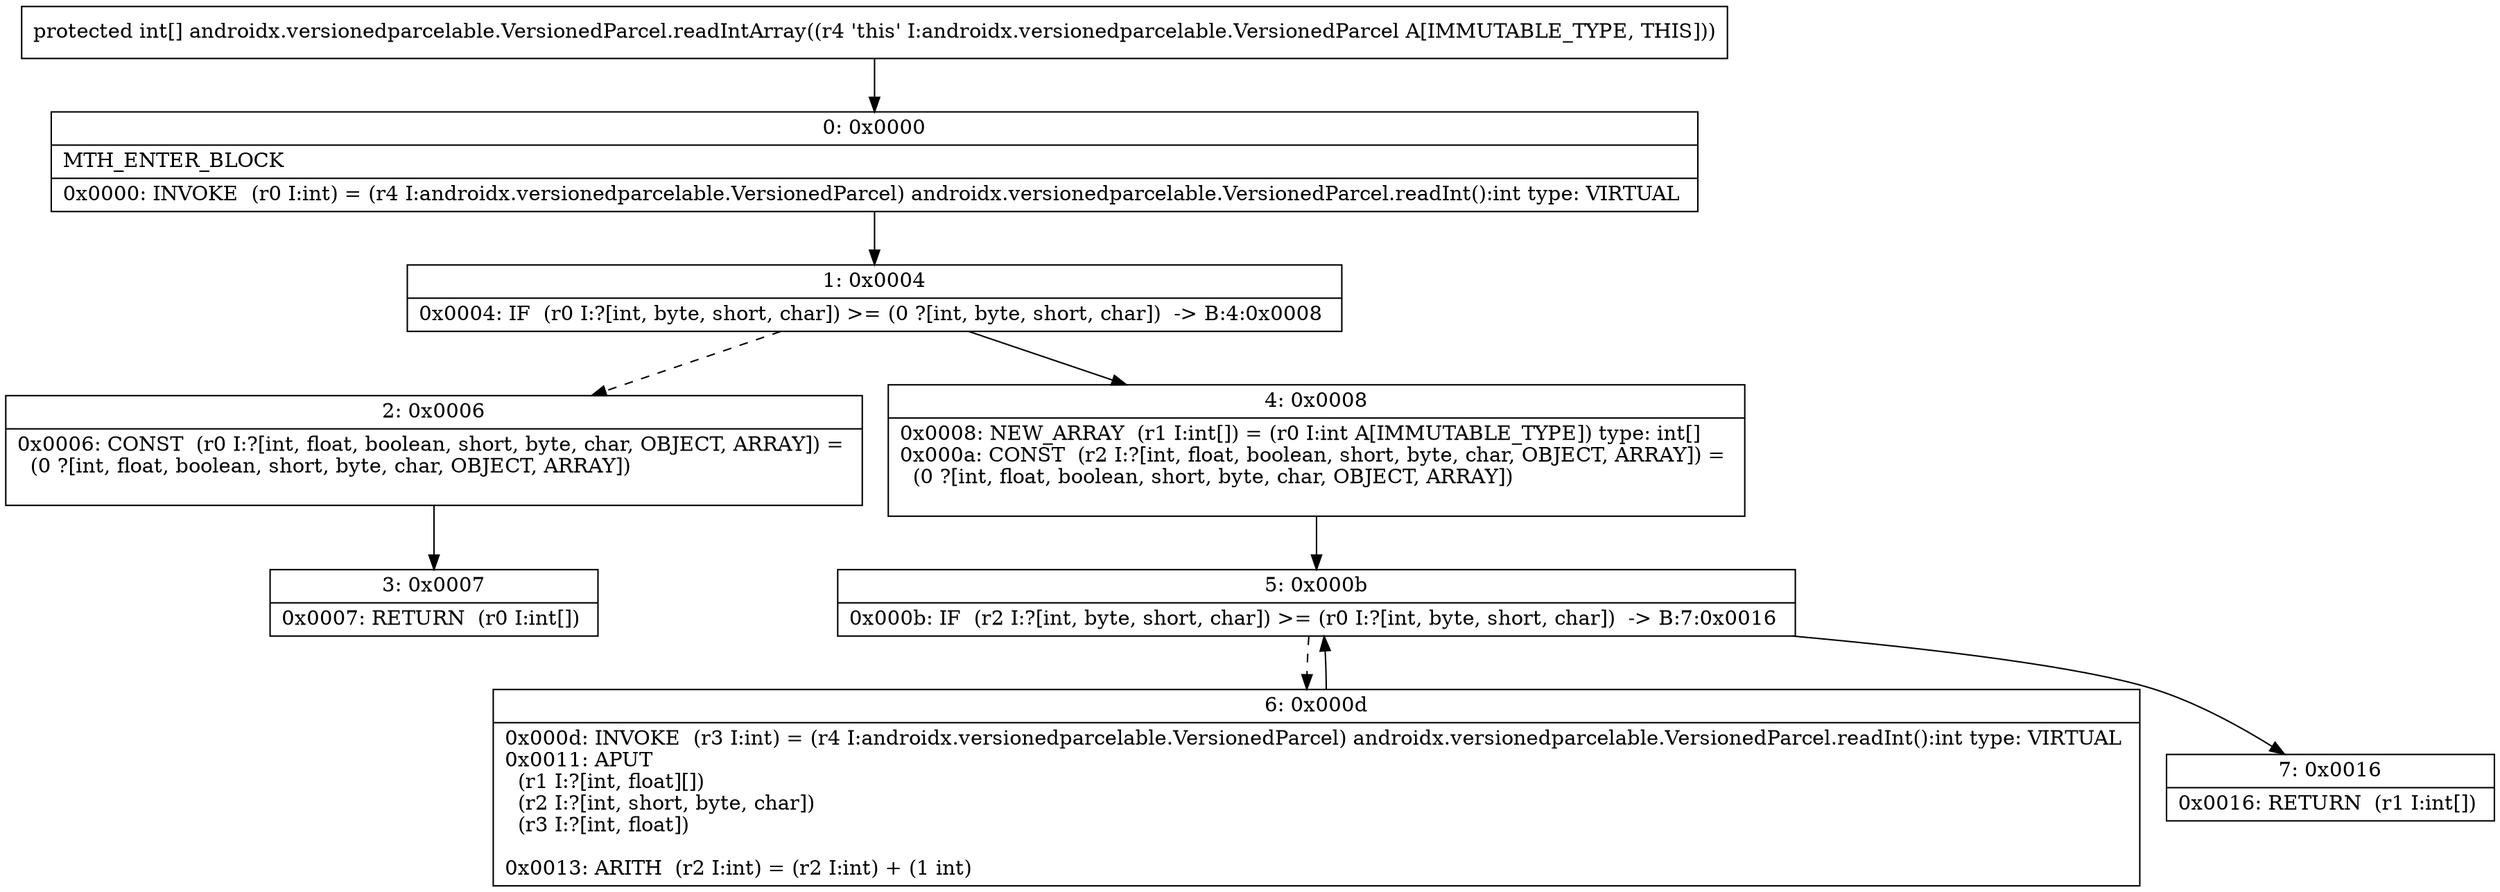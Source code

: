 digraph "CFG forandroidx.versionedparcelable.VersionedParcel.readIntArray()[I" {
Node_0 [shape=record,label="{0\:\ 0x0000|MTH_ENTER_BLOCK\l|0x0000: INVOKE  (r0 I:int) = (r4 I:androidx.versionedparcelable.VersionedParcel) androidx.versionedparcelable.VersionedParcel.readInt():int type: VIRTUAL \l}"];
Node_1 [shape=record,label="{1\:\ 0x0004|0x0004: IF  (r0 I:?[int, byte, short, char]) \>= (0 ?[int, byte, short, char])  \-\> B:4:0x0008 \l}"];
Node_2 [shape=record,label="{2\:\ 0x0006|0x0006: CONST  (r0 I:?[int, float, boolean, short, byte, char, OBJECT, ARRAY]) = \l  (0 ?[int, float, boolean, short, byte, char, OBJECT, ARRAY])\l \l}"];
Node_3 [shape=record,label="{3\:\ 0x0007|0x0007: RETURN  (r0 I:int[]) \l}"];
Node_4 [shape=record,label="{4\:\ 0x0008|0x0008: NEW_ARRAY  (r1 I:int[]) = (r0 I:int A[IMMUTABLE_TYPE]) type: int[] \l0x000a: CONST  (r2 I:?[int, float, boolean, short, byte, char, OBJECT, ARRAY]) = \l  (0 ?[int, float, boolean, short, byte, char, OBJECT, ARRAY])\l \l}"];
Node_5 [shape=record,label="{5\:\ 0x000b|0x000b: IF  (r2 I:?[int, byte, short, char]) \>= (r0 I:?[int, byte, short, char])  \-\> B:7:0x0016 \l}"];
Node_6 [shape=record,label="{6\:\ 0x000d|0x000d: INVOKE  (r3 I:int) = (r4 I:androidx.versionedparcelable.VersionedParcel) androidx.versionedparcelable.VersionedParcel.readInt():int type: VIRTUAL \l0x0011: APUT  \l  (r1 I:?[int, float][])\l  (r2 I:?[int, short, byte, char])\l  (r3 I:?[int, float])\l \l0x0013: ARITH  (r2 I:int) = (r2 I:int) + (1 int) \l}"];
Node_7 [shape=record,label="{7\:\ 0x0016|0x0016: RETURN  (r1 I:int[]) \l}"];
MethodNode[shape=record,label="{protected int[] androidx.versionedparcelable.VersionedParcel.readIntArray((r4 'this' I:androidx.versionedparcelable.VersionedParcel A[IMMUTABLE_TYPE, THIS])) }"];
MethodNode -> Node_0;
Node_0 -> Node_1;
Node_1 -> Node_2[style=dashed];
Node_1 -> Node_4;
Node_2 -> Node_3;
Node_4 -> Node_5;
Node_5 -> Node_6[style=dashed];
Node_5 -> Node_7;
Node_6 -> Node_5;
}

